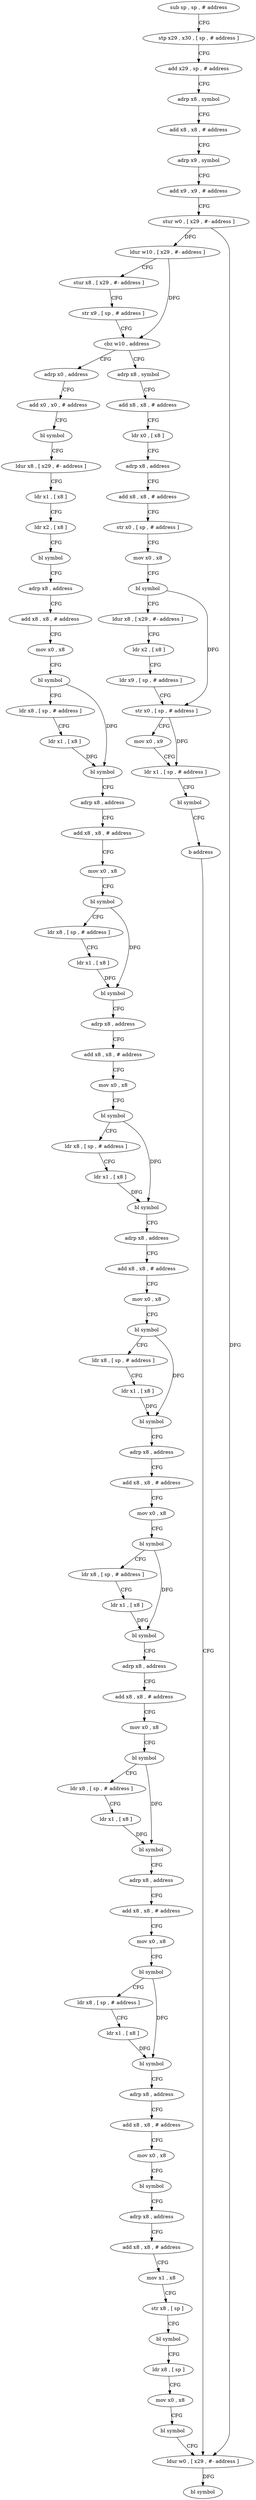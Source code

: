 digraph "func" {
"4200044" [label = "sub sp , sp , # address" ]
"4200048" [label = "stp x29 , x30 , [ sp , # address ]" ]
"4200052" [label = "add x29 , sp , # address" ]
"4200056" [label = "adrp x8 , symbol" ]
"4200060" [label = "add x8 , x8 , # address" ]
"4200064" [label = "adrp x9 , symbol" ]
"4200068" [label = "add x9 , x9 , # address" ]
"4200072" [label = "stur w0 , [ x29 , #- address ]" ]
"4200076" [label = "ldur w10 , [ x29 , #- address ]" ]
"4200080" [label = "stur x8 , [ x29 , #- address ]" ]
"4200084" [label = "str x9 , [ sp , # address ]" ]
"4200088" [label = "cbz w10 , address" ]
"4200156" [label = "adrp x0 , address" ]
"4200092" [label = "adrp x8 , symbol" ]
"4200160" [label = "add x0 , x0 , # address" ]
"4200164" [label = "bl symbol" ]
"4200168" [label = "ldur x8 , [ x29 , #- address ]" ]
"4200172" [label = "ldr x1 , [ x8 ]" ]
"4200176" [label = "ldr x2 , [ x8 ]" ]
"4200180" [label = "bl symbol" ]
"4200184" [label = "adrp x8 , address" ]
"4200188" [label = "add x8 , x8 , # address" ]
"4200192" [label = "mov x0 , x8" ]
"4200196" [label = "bl symbol" ]
"4200200" [label = "ldr x8 , [ sp , # address ]" ]
"4200204" [label = "ldr x1 , [ x8 ]" ]
"4200208" [label = "bl symbol" ]
"4200212" [label = "adrp x8 , address" ]
"4200216" [label = "add x8 , x8 , # address" ]
"4200220" [label = "mov x0 , x8" ]
"4200224" [label = "bl symbol" ]
"4200228" [label = "ldr x8 , [ sp , # address ]" ]
"4200232" [label = "ldr x1 , [ x8 ]" ]
"4200236" [label = "bl symbol" ]
"4200240" [label = "adrp x8 , address" ]
"4200244" [label = "add x8 , x8 , # address" ]
"4200248" [label = "mov x0 , x8" ]
"4200252" [label = "bl symbol" ]
"4200256" [label = "ldr x8 , [ sp , # address ]" ]
"4200260" [label = "ldr x1 , [ x8 ]" ]
"4200264" [label = "bl symbol" ]
"4200268" [label = "adrp x8 , address" ]
"4200272" [label = "add x8 , x8 , # address" ]
"4200276" [label = "mov x0 , x8" ]
"4200280" [label = "bl symbol" ]
"4200284" [label = "ldr x8 , [ sp , # address ]" ]
"4200288" [label = "ldr x1 , [ x8 ]" ]
"4200292" [label = "bl symbol" ]
"4200296" [label = "adrp x8 , address" ]
"4200300" [label = "add x8 , x8 , # address" ]
"4200304" [label = "mov x0 , x8" ]
"4200308" [label = "bl symbol" ]
"4200312" [label = "ldr x8 , [ sp , # address ]" ]
"4200316" [label = "ldr x1 , [ x8 ]" ]
"4200320" [label = "bl symbol" ]
"4200324" [label = "adrp x8 , address" ]
"4200328" [label = "add x8 , x8 , # address" ]
"4200332" [label = "mov x0 , x8" ]
"4200336" [label = "bl symbol" ]
"4200340" [label = "ldr x8 , [ sp , # address ]" ]
"4200344" [label = "ldr x1 , [ x8 ]" ]
"4200348" [label = "bl symbol" ]
"4200352" [label = "adrp x8 , address" ]
"4200356" [label = "add x8 , x8 , # address" ]
"4200360" [label = "mov x0 , x8" ]
"4200364" [label = "bl symbol" ]
"4200368" [label = "ldr x8 , [ sp , # address ]" ]
"4200372" [label = "ldr x1 , [ x8 ]" ]
"4200376" [label = "bl symbol" ]
"4200380" [label = "adrp x8 , address" ]
"4200384" [label = "add x8 , x8 , # address" ]
"4200388" [label = "mov x0 , x8" ]
"4200392" [label = "bl symbol" ]
"4200396" [label = "adrp x8 , address" ]
"4200400" [label = "add x8 , x8 , # address" ]
"4200404" [label = "mov x1 , x8" ]
"4200408" [label = "str x8 , [ sp ]" ]
"4200412" [label = "bl symbol" ]
"4200416" [label = "ldr x8 , [ sp ]" ]
"4200420" [label = "mov x0 , x8" ]
"4200424" [label = "bl symbol" ]
"4200428" [label = "ldur w0 , [ x29 , #- address ]" ]
"4200096" [label = "add x8 , x8 , # address" ]
"4200100" [label = "ldr x0 , [ x8 ]" ]
"4200104" [label = "adrp x8 , address" ]
"4200108" [label = "add x8 , x8 , # address" ]
"4200112" [label = "str x0 , [ sp , # address ]" ]
"4200116" [label = "mov x0 , x8" ]
"4200120" [label = "bl symbol" ]
"4200124" [label = "ldur x8 , [ x29 , #- address ]" ]
"4200128" [label = "ldr x2 , [ x8 ]" ]
"4200132" [label = "ldr x9 , [ sp , # address ]" ]
"4200136" [label = "str x0 , [ sp , # address ]" ]
"4200140" [label = "mov x0 , x9" ]
"4200144" [label = "ldr x1 , [ sp , # address ]" ]
"4200148" [label = "bl symbol" ]
"4200152" [label = "b address" ]
"4200432" [label = "bl symbol" ]
"4200044" -> "4200048" [ label = "CFG" ]
"4200048" -> "4200052" [ label = "CFG" ]
"4200052" -> "4200056" [ label = "CFG" ]
"4200056" -> "4200060" [ label = "CFG" ]
"4200060" -> "4200064" [ label = "CFG" ]
"4200064" -> "4200068" [ label = "CFG" ]
"4200068" -> "4200072" [ label = "CFG" ]
"4200072" -> "4200076" [ label = "DFG" ]
"4200072" -> "4200428" [ label = "DFG" ]
"4200076" -> "4200080" [ label = "CFG" ]
"4200076" -> "4200088" [ label = "DFG" ]
"4200080" -> "4200084" [ label = "CFG" ]
"4200084" -> "4200088" [ label = "CFG" ]
"4200088" -> "4200156" [ label = "CFG" ]
"4200088" -> "4200092" [ label = "CFG" ]
"4200156" -> "4200160" [ label = "CFG" ]
"4200092" -> "4200096" [ label = "CFG" ]
"4200160" -> "4200164" [ label = "CFG" ]
"4200164" -> "4200168" [ label = "CFG" ]
"4200168" -> "4200172" [ label = "CFG" ]
"4200172" -> "4200176" [ label = "CFG" ]
"4200176" -> "4200180" [ label = "CFG" ]
"4200180" -> "4200184" [ label = "CFG" ]
"4200184" -> "4200188" [ label = "CFG" ]
"4200188" -> "4200192" [ label = "CFG" ]
"4200192" -> "4200196" [ label = "CFG" ]
"4200196" -> "4200200" [ label = "CFG" ]
"4200196" -> "4200208" [ label = "DFG" ]
"4200200" -> "4200204" [ label = "CFG" ]
"4200204" -> "4200208" [ label = "DFG" ]
"4200208" -> "4200212" [ label = "CFG" ]
"4200212" -> "4200216" [ label = "CFG" ]
"4200216" -> "4200220" [ label = "CFG" ]
"4200220" -> "4200224" [ label = "CFG" ]
"4200224" -> "4200228" [ label = "CFG" ]
"4200224" -> "4200236" [ label = "DFG" ]
"4200228" -> "4200232" [ label = "CFG" ]
"4200232" -> "4200236" [ label = "DFG" ]
"4200236" -> "4200240" [ label = "CFG" ]
"4200240" -> "4200244" [ label = "CFG" ]
"4200244" -> "4200248" [ label = "CFG" ]
"4200248" -> "4200252" [ label = "CFG" ]
"4200252" -> "4200256" [ label = "CFG" ]
"4200252" -> "4200264" [ label = "DFG" ]
"4200256" -> "4200260" [ label = "CFG" ]
"4200260" -> "4200264" [ label = "DFG" ]
"4200264" -> "4200268" [ label = "CFG" ]
"4200268" -> "4200272" [ label = "CFG" ]
"4200272" -> "4200276" [ label = "CFG" ]
"4200276" -> "4200280" [ label = "CFG" ]
"4200280" -> "4200284" [ label = "CFG" ]
"4200280" -> "4200292" [ label = "DFG" ]
"4200284" -> "4200288" [ label = "CFG" ]
"4200288" -> "4200292" [ label = "DFG" ]
"4200292" -> "4200296" [ label = "CFG" ]
"4200296" -> "4200300" [ label = "CFG" ]
"4200300" -> "4200304" [ label = "CFG" ]
"4200304" -> "4200308" [ label = "CFG" ]
"4200308" -> "4200312" [ label = "CFG" ]
"4200308" -> "4200320" [ label = "DFG" ]
"4200312" -> "4200316" [ label = "CFG" ]
"4200316" -> "4200320" [ label = "DFG" ]
"4200320" -> "4200324" [ label = "CFG" ]
"4200324" -> "4200328" [ label = "CFG" ]
"4200328" -> "4200332" [ label = "CFG" ]
"4200332" -> "4200336" [ label = "CFG" ]
"4200336" -> "4200340" [ label = "CFG" ]
"4200336" -> "4200348" [ label = "DFG" ]
"4200340" -> "4200344" [ label = "CFG" ]
"4200344" -> "4200348" [ label = "DFG" ]
"4200348" -> "4200352" [ label = "CFG" ]
"4200352" -> "4200356" [ label = "CFG" ]
"4200356" -> "4200360" [ label = "CFG" ]
"4200360" -> "4200364" [ label = "CFG" ]
"4200364" -> "4200368" [ label = "CFG" ]
"4200364" -> "4200376" [ label = "DFG" ]
"4200368" -> "4200372" [ label = "CFG" ]
"4200372" -> "4200376" [ label = "DFG" ]
"4200376" -> "4200380" [ label = "CFG" ]
"4200380" -> "4200384" [ label = "CFG" ]
"4200384" -> "4200388" [ label = "CFG" ]
"4200388" -> "4200392" [ label = "CFG" ]
"4200392" -> "4200396" [ label = "CFG" ]
"4200396" -> "4200400" [ label = "CFG" ]
"4200400" -> "4200404" [ label = "CFG" ]
"4200404" -> "4200408" [ label = "CFG" ]
"4200408" -> "4200412" [ label = "CFG" ]
"4200412" -> "4200416" [ label = "CFG" ]
"4200416" -> "4200420" [ label = "CFG" ]
"4200420" -> "4200424" [ label = "CFG" ]
"4200424" -> "4200428" [ label = "CFG" ]
"4200428" -> "4200432" [ label = "DFG" ]
"4200096" -> "4200100" [ label = "CFG" ]
"4200100" -> "4200104" [ label = "CFG" ]
"4200104" -> "4200108" [ label = "CFG" ]
"4200108" -> "4200112" [ label = "CFG" ]
"4200112" -> "4200116" [ label = "CFG" ]
"4200116" -> "4200120" [ label = "CFG" ]
"4200120" -> "4200124" [ label = "CFG" ]
"4200120" -> "4200136" [ label = "DFG" ]
"4200124" -> "4200128" [ label = "CFG" ]
"4200128" -> "4200132" [ label = "CFG" ]
"4200132" -> "4200136" [ label = "CFG" ]
"4200136" -> "4200140" [ label = "CFG" ]
"4200136" -> "4200144" [ label = "DFG" ]
"4200140" -> "4200144" [ label = "CFG" ]
"4200144" -> "4200148" [ label = "CFG" ]
"4200148" -> "4200152" [ label = "CFG" ]
"4200152" -> "4200428" [ label = "CFG" ]
}
